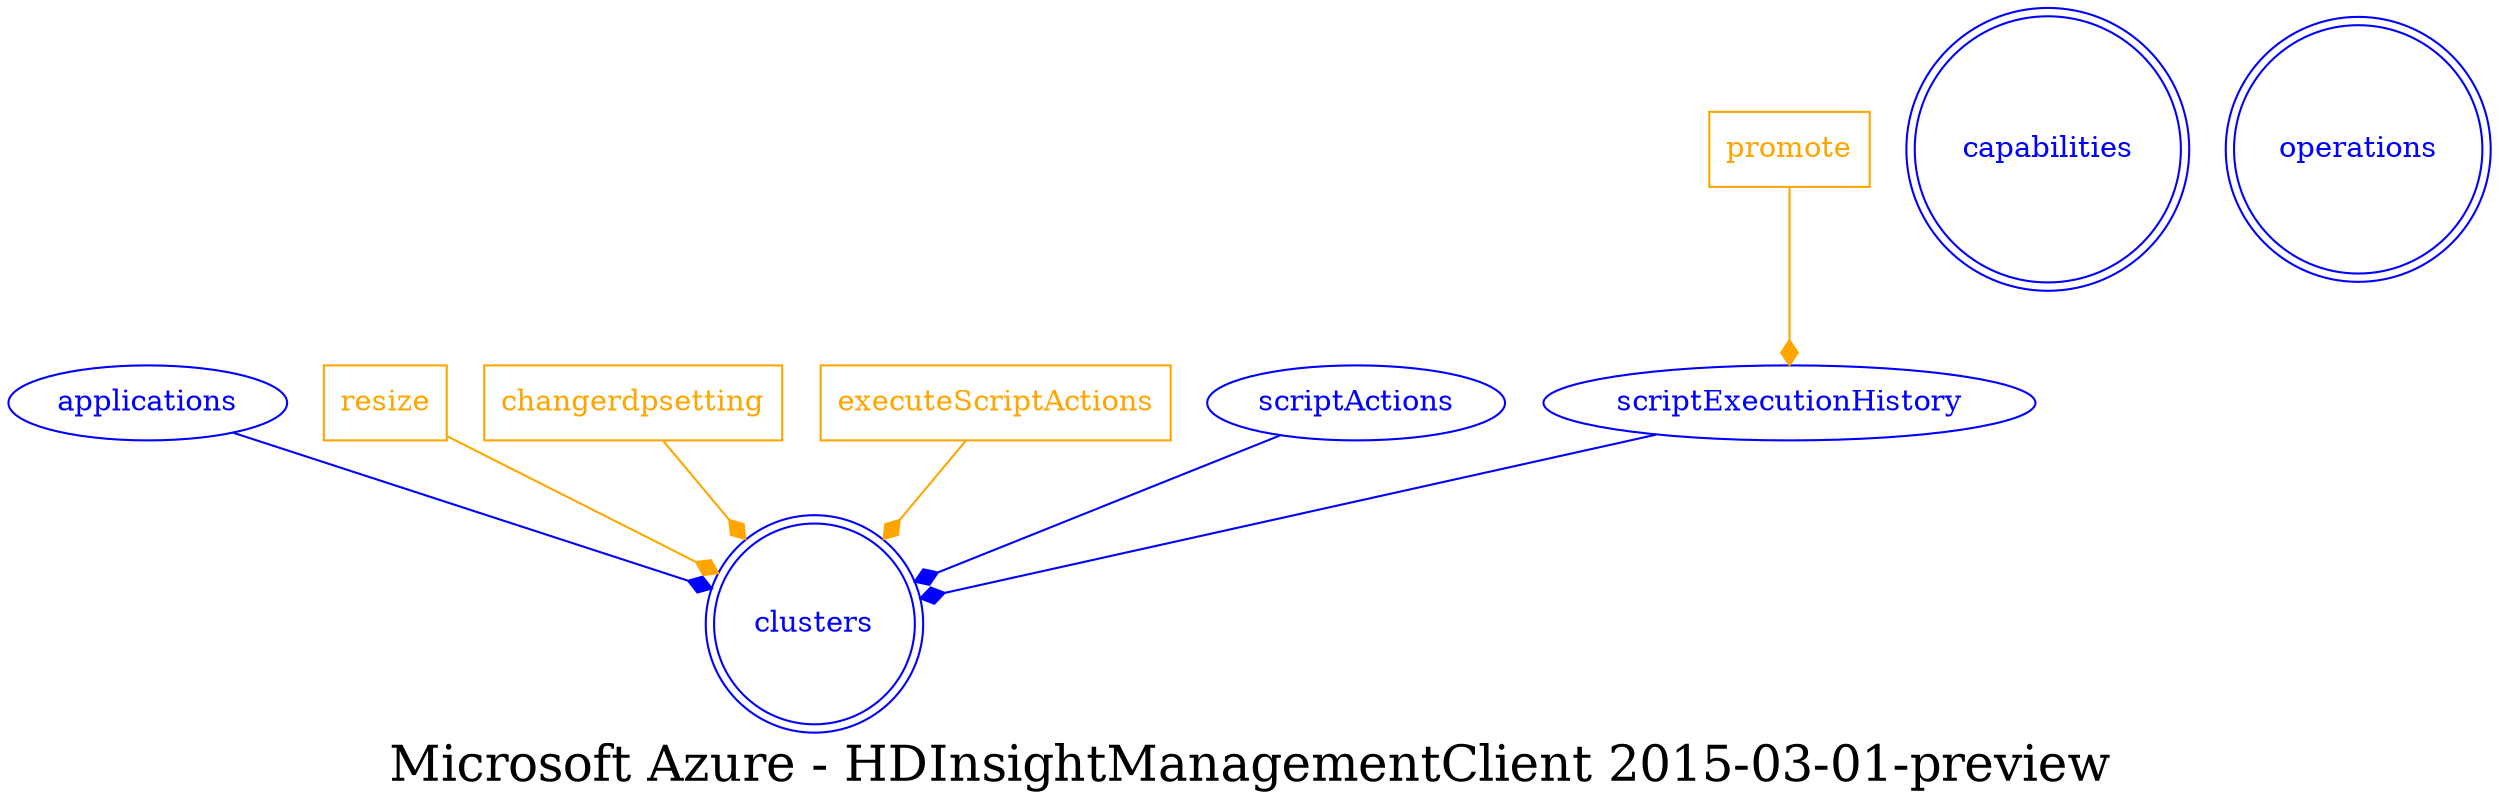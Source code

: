 digraph LexiconGraph {
graph[label="Microsoft Azure - HDInsightManagementClient 2015-03-01-preview", fontsize=24]
splines=true
"clusters" [color=blue, fontcolor=blue, shape=doublecircle]
"capabilities" [color=blue, fontcolor=blue, shape=doublecircle]
"operations" [color=blue, fontcolor=blue, shape=doublecircle]
"applications" -> "clusters" [color=blue, fontcolor=blue, arrowhead=diamond, arrowtail=none]
"applications" [color=blue, fontcolor=blue, shape=ellipse]
"resize" [color=orange, fontcolor=orange, shape=box]
"resize" -> "clusters" [color=orange, fontcolor=orange, arrowhead=diamond, arrowtail=none]
"changerdpsetting" [color=orange, fontcolor=orange, shape=box]
"changerdpsetting" -> "clusters" [color=orange, fontcolor=orange, arrowhead=diamond, arrowtail=none]
"executeScriptActions" [color=orange, fontcolor=orange, shape=box]
"executeScriptActions" -> "clusters" [color=orange, fontcolor=orange, arrowhead=diamond, arrowtail=none]
"scriptActions" -> "clusters" [color=blue, fontcolor=blue, arrowhead=diamond, arrowtail=none]
"scriptActions" [color=blue, fontcolor=blue, shape=ellipse]
"scriptExecutionHistory" -> "clusters" [color=blue, fontcolor=blue, arrowhead=diamond, arrowtail=none]
"scriptExecutionHistory" [color=blue, fontcolor=blue, shape=ellipse]
"promote" [color=orange, fontcolor=orange, shape=box]
"promote" -> "scriptExecutionHistory" [color=orange, fontcolor=orange, arrowhead=diamond, arrowtail=none]
}
